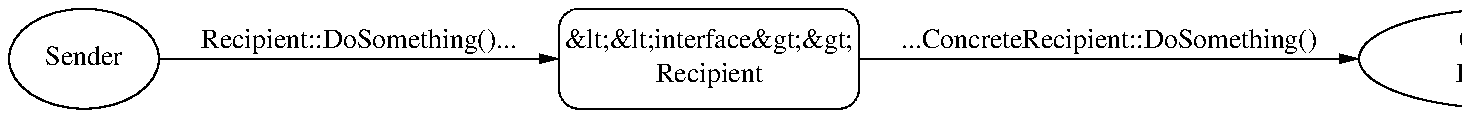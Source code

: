 .PS
ellipse "Sender";
linewid=2;
arrow "Recipient::DoSomething()..." above; 
box rad 0.1 width 1.5 "&lt;&lt;interface&gt;&gt;" "Recipient" dashed 0.01;
linewid=2.5;
arrow "...ConcreteRecipient::DoSomething()" above;
ellipse width 1.5 "Concrete" "Recipient";
.PE
